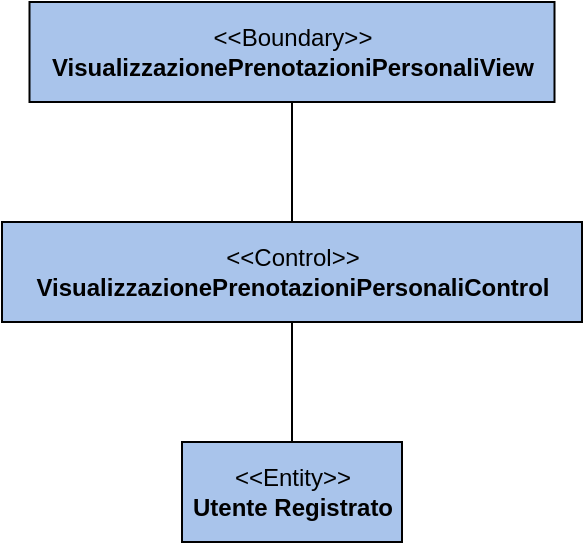 <mxfile version="13.9.6" type="device"><diagram name="Page-1" id="929967ad-93f9-6ef4-fab6-5d389245f69c"><mxGraphModel dx="1422" dy="791" grid="1" gridSize="10" guides="1" tooltips="1" connect="1" arrows="1" fold="1" page="1" pageScale="1.5" pageWidth="1169" pageHeight="826" background="none" math="0" shadow="0"><root><mxCell id="0" style=";html=1;"/><mxCell id="1" style=";html=1;" parent="0"/><mxCell id="qwX3oTCfdqMI3JBmAdr7-1" value="&amp;lt;&amp;lt;Entity&amp;gt;&amp;gt;&lt;br&gt;&lt;b&gt;Utente Registrato&lt;br&gt;&lt;/b&gt;" style="html=1;fillColor=#A9C4EB;" vertex="1" parent="1"><mxGeometry x="510" y="450" width="110" height="50" as="geometry"/></mxCell><mxCell id="qwX3oTCfdqMI3JBmAdr7-8" value="&amp;lt;&amp;lt;Boundary&amp;gt;&amp;gt;&lt;br&gt;&lt;b&gt;VisualizzazionePrenotazioniPersonaliView&lt;/b&gt;" style="html=1;fillColor=#A9C4EB;" vertex="1" parent="1"><mxGeometry x="433.75" y="230" width="262.5" height="50" as="geometry"/></mxCell><mxCell id="qwX3oTCfdqMI3JBmAdr7-9" value="&amp;lt;&amp;lt;Control&amp;gt;&amp;gt;&lt;br&gt;&lt;b&gt;VisualizzazionePrenotazioniPersonaliControl&lt;br&gt;&lt;/b&gt;" style="html=1;fillColor=#A9C4EB;" vertex="1" parent="1"><mxGeometry x="420" y="340" width="290" height="50" as="geometry"/></mxCell><mxCell id="qwX3oTCfdqMI3JBmAdr7-11" value="" style="endArrow=none;html=1;entryX=0.5;entryY=1;entryDx=0;entryDy=0;exitX=0.5;exitY=0;exitDx=0;exitDy=0;" edge="1" parent="1" source="qwX3oTCfdqMI3JBmAdr7-9" target="qwX3oTCfdqMI3JBmAdr7-8"><mxGeometry width="50" height="50" relative="1" as="geometry"><mxPoint x="680" y="420" as="sourcePoint"/><mxPoint x="730" y="370" as="targetPoint"/></mxGeometry></mxCell><mxCell id="qwX3oTCfdqMI3JBmAdr7-13" value="" style="endArrow=none;html=1;entryX=0.5;entryY=1;entryDx=0;entryDy=0;exitX=0.5;exitY=0;exitDx=0;exitDy=0;" edge="1" parent="1" source="qwX3oTCfdqMI3JBmAdr7-1" target="qwX3oTCfdqMI3JBmAdr7-9"><mxGeometry width="50" height="50" relative="1" as="geometry"><mxPoint x="630" y="460" as="sourcePoint"/><mxPoint x="545" y="390" as="targetPoint"/></mxGeometry></mxCell></root></mxGraphModel></diagram></mxfile>